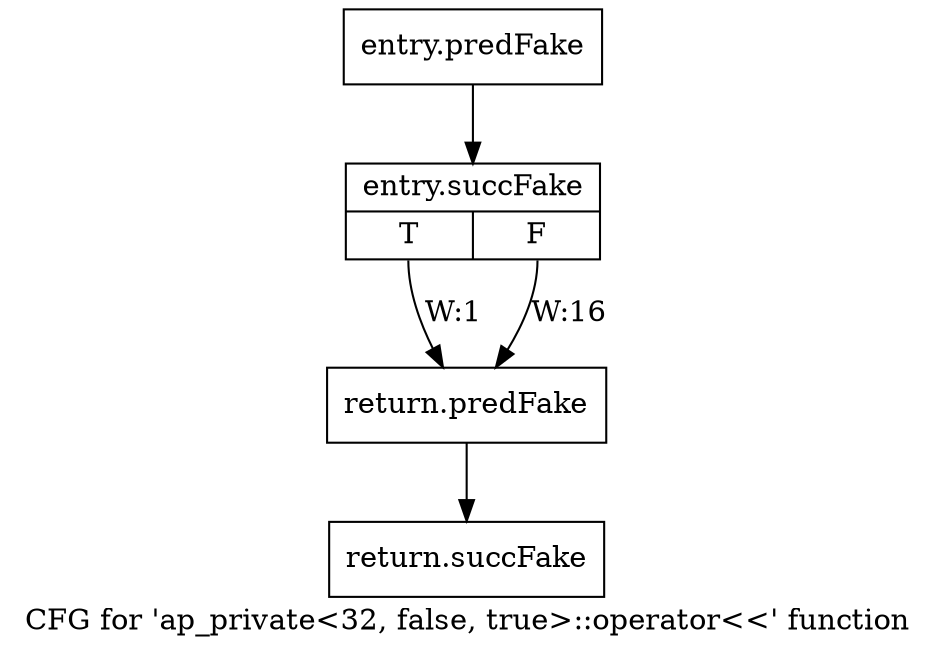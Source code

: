 digraph "CFG for 'ap_private\<32, false, true\>::operator\<\<' function" {
	label="CFG for 'ap_private\<32, false, true\>::operator\<\<' function";

	Node0x5922d00 [shape=record,filename="",linenumber="",label="{entry.predFake}"];
	Node0x5922d00 -> Node0x5ab15f0[ callList="" memoryops="" filename="/home/omerfaruk/tools/Xilinx/Vitis_HLS/2023.2/include/etc/ap_private.h" execusionnum="15"];
	Node0x5ab15f0 [shape=record,filename="/home/omerfaruk/tools/Xilinx/Vitis_HLS/2023.2/include/etc/ap_private.h",linenumber="2623",label="{entry.succFake|{<s0>T|<s1>F}}"];
	Node0x5ab15f0:s0 -> Node0x59249d0[label="W:1" callList="" memoryops="" filename="/home/omerfaruk/tools/Xilinx/Vitis_HLS/2023.2/include/etc/ap_private.h" execusionnum="0"];
	Node0x5ab15f0:s1 -> Node0x59249d0[label="W:16" callList="" memoryops="" filename="/home/omerfaruk/tools/Xilinx/Vitis_HLS/2023.2/include/etc/ap_private.h" execusionnum="15"];
	Node0x59249d0 [shape=record,filename="/home/omerfaruk/tools/Xilinx/Vitis_HLS/2023.2/include/etc/ap_private.h",linenumber="2623",label="{return.predFake}"];
	Node0x59249d0 -> Node0x5ab1750[ callList="" memoryops="" filename="/home/omerfaruk/tools/Xilinx/Vitis_HLS/2023.2/include/etc/ap_private.h" execusionnum="15"];
	Node0x5ab1750 [shape=record,filename="/home/omerfaruk/tools/Xilinx/Vitis_HLS/2023.2/include/etc/ap_private.h",linenumber="2623",label="{return.succFake}"];
}
